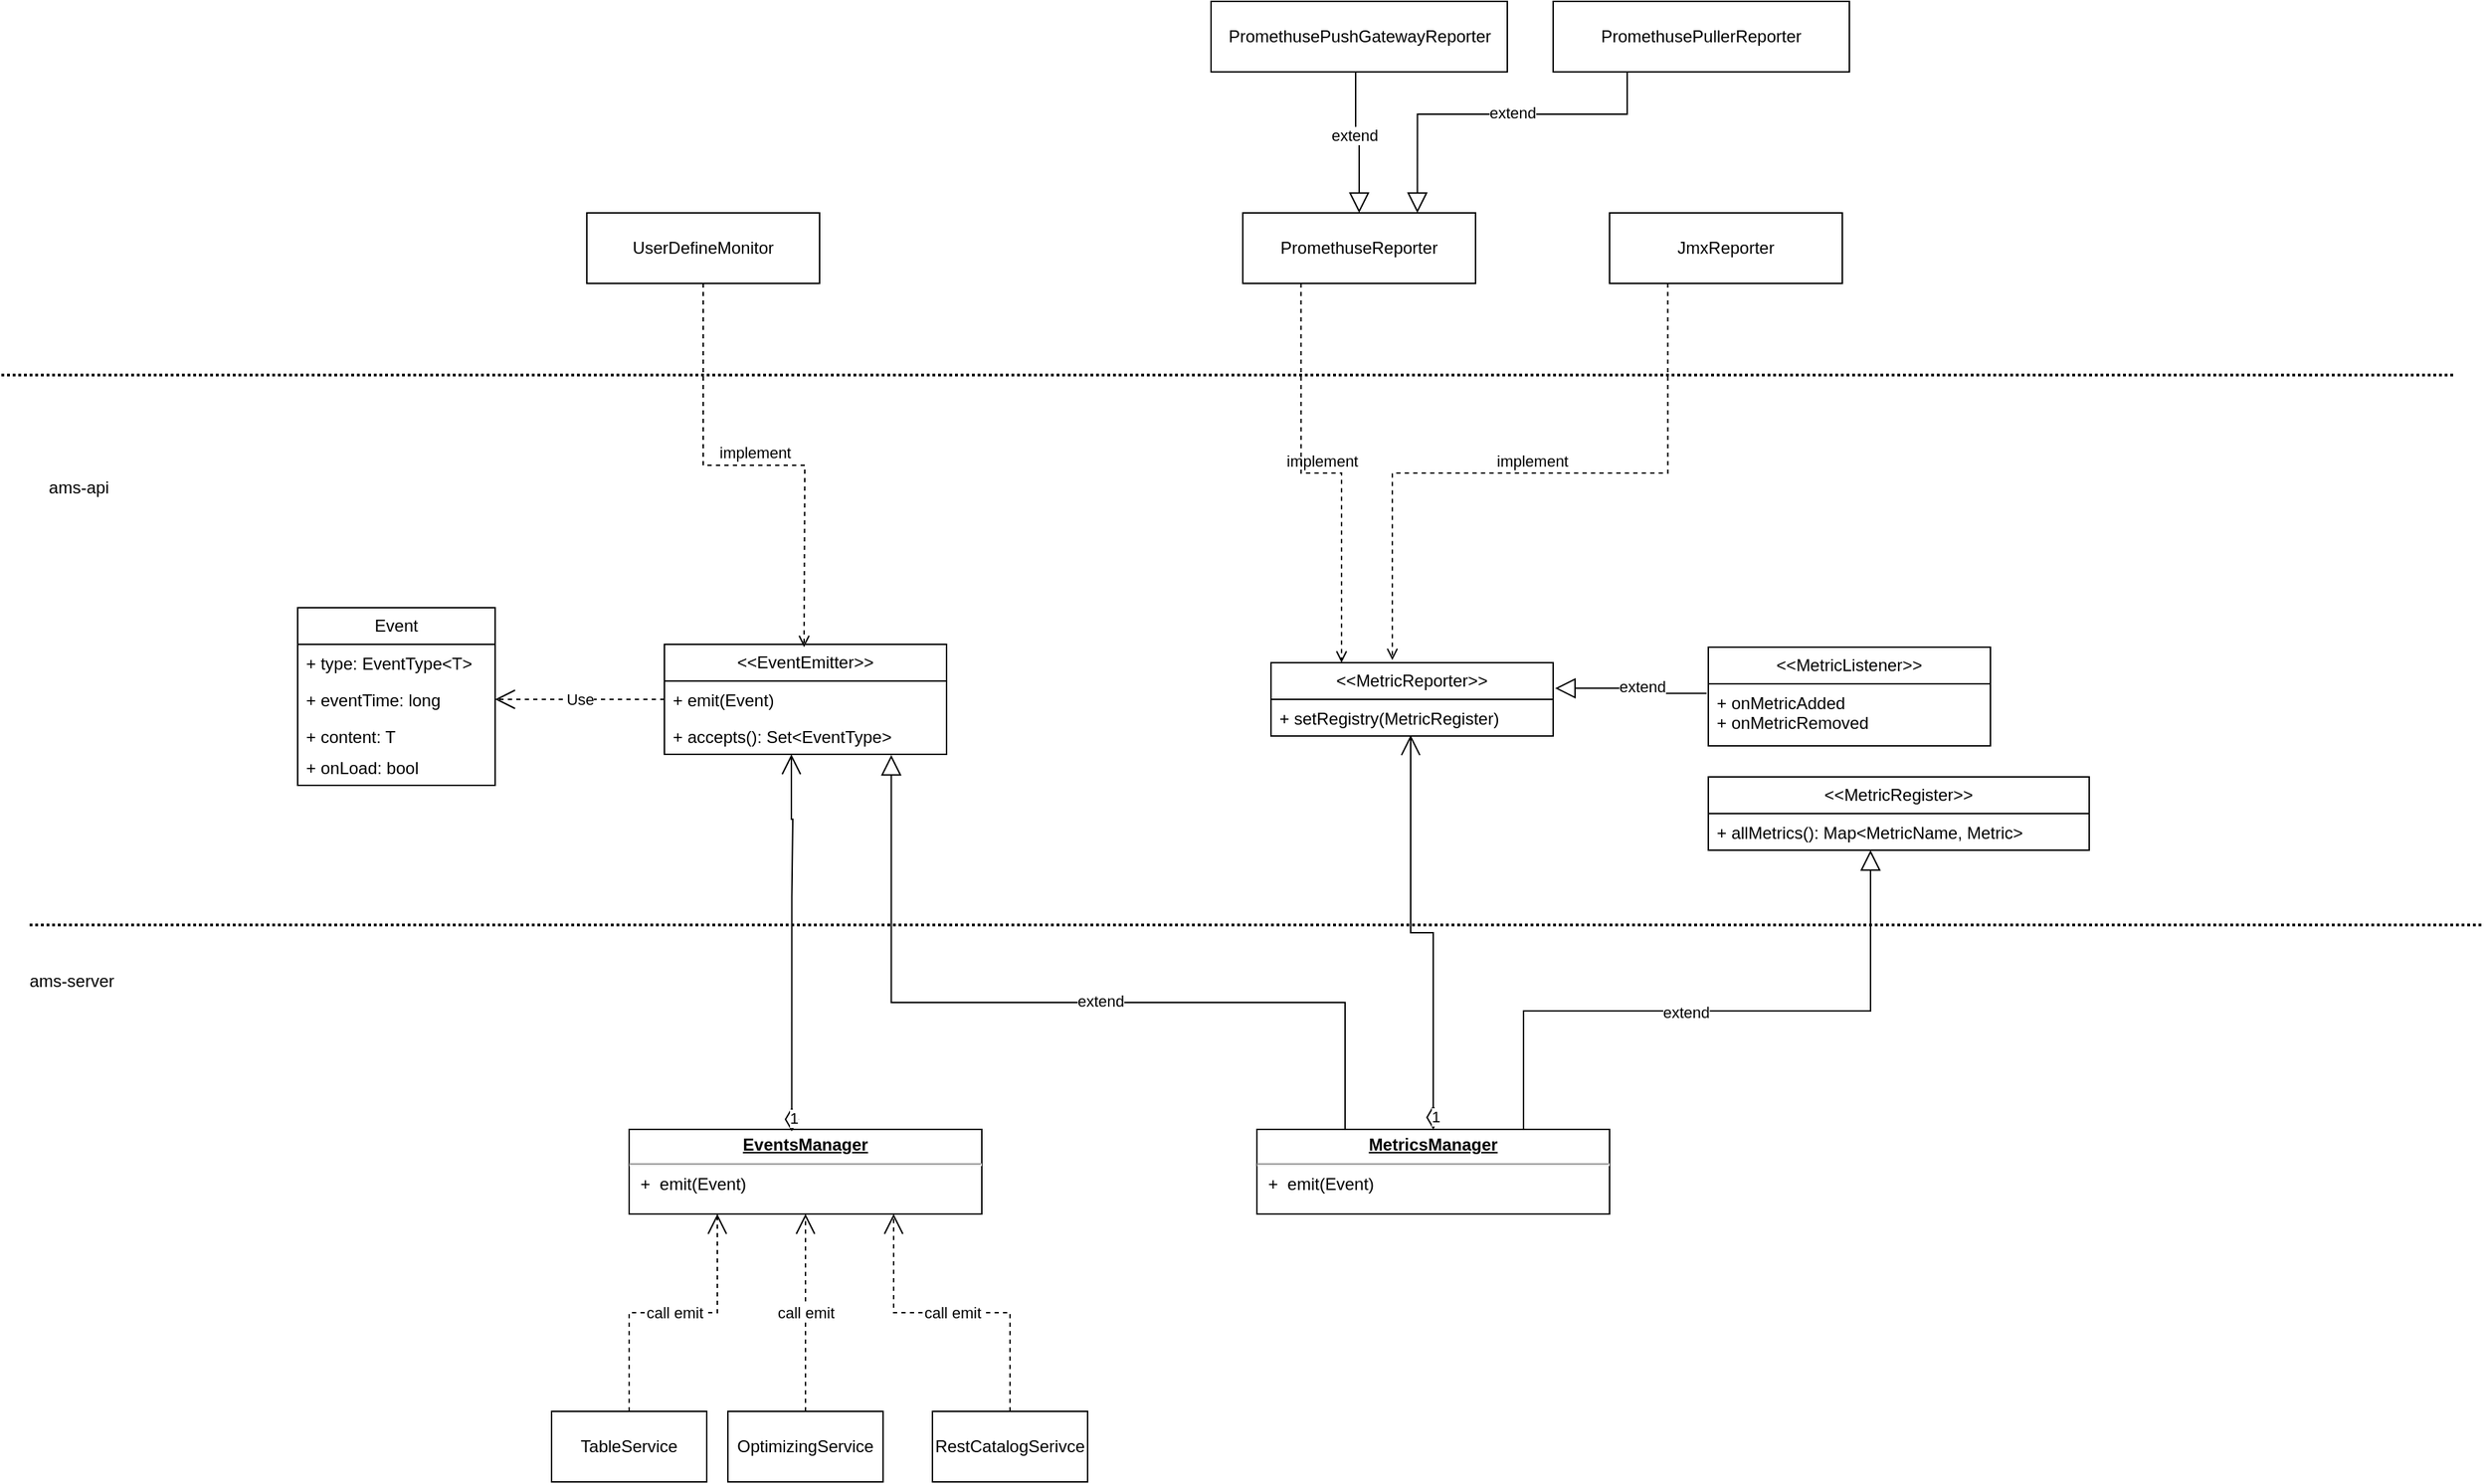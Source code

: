 <mxfile version="22.1.8" type="github">
  <diagram name="Page-1" id="dFF4M64A5ws5YmlLjQyo">
    <mxGraphModel dx="2471" dy="2591" grid="1" gridSize="10" guides="1" tooltips="1" connect="1" arrows="1" fold="1" page="1" pageScale="1" pageWidth="850" pageHeight="1100" math="0" shadow="0">
      <root>
        <mxCell id="0" />
        <mxCell id="1" parent="0" />
        <mxCell id="-RGTKrFMKHfCSk2mU1Sa-1" value="" style="line;strokeWidth=2;html=1;dashed=1;dashPattern=1 1;" vertex="1" parent="1">
          <mxGeometry x="10" y="-20" width="1740" height="10" as="geometry" />
        </mxCell>
        <mxCell id="-RGTKrFMKHfCSk2mU1Sa-2" value="ams-api" style="text;html=1;strokeColor=none;fillColor=none;align=center;verticalAlign=middle;whiteSpace=wrap;rounded=0;" vertex="1" parent="1">
          <mxGeometry x="20" y="50" width="90" height="30" as="geometry" />
        </mxCell>
        <mxCell id="-RGTKrFMKHfCSk2mU1Sa-4" value="ams-server" style="text;html=1;strokeColor=none;fillColor=none;align=center;verticalAlign=middle;whiteSpace=wrap;rounded=0;" vertex="1" parent="1">
          <mxGeometry x="10" y="400" width="100" height="30" as="geometry" />
        </mxCell>
        <mxCell id="-RGTKrFMKHfCSk2mU1Sa-11" value="Event" style="swimlane;fontStyle=0;childLayout=stackLayout;horizontal=1;startSize=26;fillColor=none;horizontalStack=0;resizeParent=1;resizeParentMax=0;resizeLast=0;collapsible=1;marginBottom=0;whiteSpace=wrap;html=1;" vertex="1" parent="1">
          <mxGeometry x="220" y="150" width="140" height="126" as="geometry" />
        </mxCell>
        <mxCell id="-RGTKrFMKHfCSk2mU1Sa-12" value="+ type: EventType&amp;lt;T&amp;gt;" style="text;strokeColor=none;fillColor=none;align=left;verticalAlign=top;spacingLeft=4;spacingRight=4;overflow=hidden;rotatable=0;points=[[0,0.5],[1,0.5]];portConstraint=eastwest;whiteSpace=wrap;html=1;" vertex="1" parent="-RGTKrFMKHfCSk2mU1Sa-11">
          <mxGeometry y="26" width="140" height="26" as="geometry" />
        </mxCell>
        <mxCell id="-RGTKrFMKHfCSk2mU1Sa-13" value="+ eventTime: long" style="text;strokeColor=none;fillColor=none;align=left;verticalAlign=top;spacingLeft=4;spacingRight=4;overflow=hidden;rotatable=0;points=[[0,0.5],[1,0.5]];portConstraint=eastwest;whiteSpace=wrap;html=1;" vertex="1" parent="-RGTKrFMKHfCSk2mU1Sa-11">
          <mxGeometry y="52" width="140" height="26" as="geometry" />
        </mxCell>
        <mxCell id="-RGTKrFMKHfCSk2mU1Sa-14" value="+ content: T" style="text;strokeColor=none;fillColor=none;align=left;verticalAlign=top;spacingLeft=4;spacingRight=4;overflow=hidden;rotatable=0;points=[[0,0.5],[1,0.5]];portConstraint=eastwest;whiteSpace=wrap;html=1;" vertex="1" parent="-RGTKrFMKHfCSk2mU1Sa-11">
          <mxGeometry y="78" width="140" height="22" as="geometry" />
        </mxCell>
        <mxCell id="-RGTKrFMKHfCSk2mU1Sa-16" value="+ onLoad: bool" style="text;strokeColor=none;fillColor=none;align=left;verticalAlign=top;spacingLeft=4;spacingRight=4;overflow=hidden;rotatable=0;points=[[0,0.5],[1,0.5]];portConstraint=eastwest;whiteSpace=wrap;html=1;" vertex="1" parent="-RGTKrFMKHfCSk2mU1Sa-11">
          <mxGeometry y="100" width="140" height="26" as="geometry" />
        </mxCell>
        <mxCell id="-RGTKrFMKHfCSk2mU1Sa-17" value="&amp;lt;&amp;lt;EventEmitter&amp;gt;&amp;gt;" style="swimlane;fontStyle=0;childLayout=stackLayout;horizontal=1;startSize=26;fillColor=none;horizontalStack=0;resizeParent=1;resizeParentMax=0;resizeLast=0;collapsible=1;marginBottom=0;whiteSpace=wrap;html=1;" vertex="1" parent="1">
          <mxGeometry x="480" y="176" width="200" height="78" as="geometry" />
        </mxCell>
        <mxCell id="-RGTKrFMKHfCSk2mU1Sa-18" value="+ emit(Event)" style="text;strokeColor=none;fillColor=none;align=left;verticalAlign=top;spacingLeft=4;spacingRight=4;overflow=hidden;rotatable=0;points=[[0,0.5],[1,0.5]];portConstraint=eastwest;whiteSpace=wrap;html=1;" vertex="1" parent="-RGTKrFMKHfCSk2mU1Sa-17">
          <mxGeometry y="26" width="200" height="26" as="geometry" />
        </mxCell>
        <mxCell id="-RGTKrFMKHfCSk2mU1Sa-19" value="+ accepts(): Set&amp;lt;EventType&amp;gt;" style="text;strokeColor=none;fillColor=none;align=left;verticalAlign=top;spacingLeft=4;spacingRight=4;overflow=hidden;rotatable=0;points=[[0,0.5,0,0,0],[1,0.5,0,0,0]];portConstraint=eastwest;whiteSpace=wrap;html=1;" vertex="1" parent="-RGTKrFMKHfCSk2mU1Sa-17">
          <mxGeometry y="52" width="200" height="26" as="geometry" />
        </mxCell>
        <mxCell id="-RGTKrFMKHfCSk2mU1Sa-23" value="Use" style="endArrow=open;endSize=12;dashed=1;html=1;rounded=0;edgeStyle=orthogonalEdgeStyle;exitX=0;exitY=0.5;exitDx=0;exitDy=0;" edge="1" parent="1" source="-RGTKrFMKHfCSk2mU1Sa-18" target="-RGTKrFMKHfCSk2mU1Sa-13">
          <mxGeometry width="160" relative="1" as="geometry">
            <mxPoint x="480" y="290" as="sourcePoint" />
            <mxPoint x="640" y="290" as="targetPoint" />
          </mxGeometry>
        </mxCell>
        <mxCell id="-RGTKrFMKHfCSk2mU1Sa-24" value="&lt;p style=&quot;margin:0px;margin-top:4px;text-align:center;text-decoration:underline;&quot;&gt;&lt;b&gt;EventsManager&lt;/b&gt;&lt;/p&gt;&lt;hr&gt;&lt;p style=&quot;margin:0px;margin-left:8px;&quot;&gt;+&amp;nbsp; emit(Event)&lt;/p&gt;" style="verticalAlign=top;align=left;overflow=fill;fontSize=12;fontFamily=Helvetica;html=1;whiteSpace=wrap;" vertex="1" parent="1">
          <mxGeometry x="455" y="520" width="250" height="60" as="geometry" />
        </mxCell>
        <mxCell id="-RGTKrFMKHfCSk2mU1Sa-26" value="TableService" style="html=1;whiteSpace=wrap;" vertex="1" parent="1">
          <mxGeometry x="400" y="720" width="110" height="50" as="geometry" />
        </mxCell>
        <mxCell id="-RGTKrFMKHfCSk2mU1Sa-27" value="OptimizingService" style="html=1;whiteSpace=wrap;" vertex="1" parent="1">
          <mxGeometry x="525" y="720" width="110" height="50" as="geometry" />
        </mxCell>
        <mxCell id="-RGTKrFMKHfCSk2mU1Sa-28" value="RestCatalogSerivce" style="html=1;whiteSpace=wrap;" vertex="1" parent="1">
          <mxGeometry x="670" y="720" width="110" height="50" as="geometry" />
        </mxCell>
        <mxCell id="-RGTKrFMKHfCSk2mU1Sa-32" value="call emit" style="endArrow=open;endSize=12;dashed=1;html=1;rounded=0;edgeStyle=orthogonalEdgeStyle;exitX=0.5;exitY=0;exitDx=0;exitDy=0;entryX=0.25;entryY=1;entryDx=0;entryDy=0;" edge="1" parent="1" source="-RGTKrFMKHfCSk2mU1Sa-26" target="-RGTKrFMKHfCSk2mU1Sa-24">
          <mxGeometry width="160" relative="1" as="geometry">
            <mxPoint x="380" y="700" as="sourcePoint" />
            <mxPoint x="260" y="700" as="targetPoint" />
          </mxGeometry>
        </mxCell>
        <mxCell id="-RGTKrFMKHfCSk2mU1Sa-33" value="call emit" style="endArrow=open;endSize=12;dashed=1;html=1;rounded=0;edgeStyle=orthogonalEdgeStyle;exitX=0.5;exitY=0;exitDx=0;exitDy=0;entryX=0.5;entryY=1;entryDx=0;entryDy=0;" edge="1" parent="1" source="-RGTKrFMKHfCSk2mU1Sa-27" target="-RGTKrFMKHfCSk2mU1Sa-24">
          <mxGeometry width="160" relative="1" as="geometry">
            <mxPoint x="440" y="710" as="sourcePoint" />
            <mxPoint x="573" y="570" as="targetPoint" />
          </mxGeometry>
        </mxCell>
        <mxCell id="-RGTKrFMKHfCSk2mU1Sa-34" value="call emit" style="endArrow=open;endSize=12;dashed=1;html=1;rounded=0;edgeStyle=orthogonalEdgeStyle;exitX=0.5;exitY=0;exitDx=0;exitDy=0;entryX=0.75;entryY=1;entryDx=0;entryDy=0;" edge="1" parent="1" source="-RGTKrFMKHfCSk2mU1Sa-28" target="-RGTKrFMKHfCSk2mU1Sa-24">
          <mxGeometry width="160" relative="1" as="geometry">
            <mxPoint x="730" y="710" as="sourcePoint" />
            <mxPoint x="793" y="570" as="targetPoint" />
          </mxGeometry>
        </mxCell>
        <mxCell id="-RGTKrFMKHfCSk2mU1Sa-36" value="&amp;lt;&amp;lt;MetricReporter&amp;gt;&amp;gt;" style="swimlane;fontStyle=0;childLayout=stackLayout;horizontal=1;startSize=26;fillColor=none;horizontalStack=0;resizeParent=1;resizeParentMax=0;resizeLast=0;collapsible=1;marginBottom=0;whiteSpace=wrap;html=1;" vertex="1" parent="1">
          <mxGeometry x="910" y="189" width="200" height="52" as="geometry" />
        </mxCell>
        <mxCell id="-RGTKrFMKHfCSk2mU1Sa-37" value="+ setRegistry(MetricRegister)" style="text;strokeColor=none;fillColor=none;align=left;verticalAlign=top;spacingLeft=4;spacingRight=4;overflow=hidden;rotatable=0;points=[[0,0.5],[1,0.5]];portConstraint=eastwest;whiteSpace=wrap;html=1;" vertex="1" parent="-RGTKrFMKHfCSk2mU1Sa-36">
          <mxGeometry y="26" width="200" height="26" as="geometry" />
        </mxCell>
        <mxCell id="-RGTKrFMKHfCSk2mU1Sa-39" value="&amp;lt;&amp;lt;MetricRegister&amp;gt;&amp;gt;" style="swimlane;fontStyle=0;childLayout=stackLayout;horizontal=1;startSize=26;fillColor=none;horizontalStack=0;resizeParent=1;resizeParentMax=0;resizeLast=0;collapsible=1;marginBottom=0;whiteSpace=wrap;html=1;" vertex="1" parent="1">
          <mxGeometry x="1220" y="270" width="270" height="52" as="geometry" />
        </mxCell>
        <mxCell id="-RGTKrFMKHfCSk2mU1Sa-40" value="+ allMetrics(): Map&amp;lt;MetricName, Metric&amp;gt;" style="text;strokeColor=none;fillColor=none;align=left;verticalAlign=top;spacingLeft=4;spacingRight=4;overflow=hidden;rotatable=0;points=[[0,0.5],[1,0.5]];portConstraint=eastwest;whiteSpace=wrap;html=1;" vertex="1" parent="-RGTKrFMKHfCSk2mU1Sa-39">
          <mxGeometry y="26" width="270" height="26" as="geometry" />
        </mxCell>
        <mxCell id="-RGTKrFMKHfCSk2mU1Sa-41" value="&lt;p style=&quot;margin:0px;margin-top:4px;text-align:center;text-decoration:underline;&quot;&gt;&lt;b&gt;MetricsManager&lt;/b&gt;&lt;/p&gt;&lt;hr&gt;&lt;p style=&quot;margin:0px;margin-left:8px;&quot;&gt;+&amp;nbsp; emit(Event)&lt;/p&gt;" style="verticalAlign=top;align=left;overflow=fill;fontSize=12;fontFamily=Helvetica;html=1;whiteSpace=wrap;" vertex="1" parent="1">
          <mxGeometry x="900" y="520" width="250" height="60" as="geometry" />
        </mxCell>
        <mxCell id="-RGTKrFMKHfCSk2mU1Sa-42" value="" style="endArrow=block;endFill=0;endSize=12;html=1;rounded=0;edgeStyle=orthogonalEdgeStyle;entryX=0.804;entryY=1.019;entryDx=0;entryDy=0;entryPerimeter=0;exitX=0.25;exitY=0;exitDx=0;exitDy=0;" edge="1" parent="1" source="-RGTKrFMKHfCSk2mU1Sa-41" target="-RGTKrFMKHfCSk2mU1Sa-19">
          <mxGeometry width="160" relative="1" as="geometry">
            <mxPoint x="1030" y="490" as="sourcePoint" />
            <mxPoint x="630" y="260" as="targetPoint" />
            <Array as="points">
              <mxPoint x="963" y="430" />
              <mxPoint x="641" y="430" />
            </Array>
          </mxGeometry>
        </mxCell>
        <mxCell id="-RGTKrFMKHfCSk2mU1Sa-43" value="extend" style="edgeLabel;html=1;align=center;verticalAlign=middle;resizable=0;points=[];" vertex="1" connectable="0" parent="-RGTKrFMKHfCSk2mU1Sa-42">
          <mxGeometry x="-0.103" y="-1" relative="1" as="geometry">
            <mxPoint as="offset" />
          </mxGeometry>
        </mxCell>
        <mxCell id="-RGTKrFMKHfCSk2mU1Sa-45" value="" style="endArrow=block;endFill=0;endSize=12;html=1;rounded=0;edgeStyle=orthogonalEdgeStyle;" edge="1" parent="1" source="-RGTKrFMKHfCSk2mU1Sa-41" target="-RGTKrFMKHfCSk2mU1Sa-40">
          <mxGeometry width="160" relative="1" as="geometry">
            <mxPoint x="1089" y="526" as="sourcePoint" />
            <mxPoint x="1455" y="240" as="targetPoint" />
            <Array as="points">
              <mxPoint x="1089" y="436" />
              <mxPoint x="1335" y="436" />
            </Array>
          </mxGeometry>
        </mxCell>
        <mxCell id="-RGTKrFMKHfCSk2mU1Sa-46" value="extend" style="edgeLabel;html=1;align=center;verticalAlign=middle;resizable=0;points=[];" vertex="1" connectable="0" parent="-RGTKrFMKHfCSk2mU1Sa-45">
          <mxGeometry x="-0.103" y="-1" relative="1" as="geometry">
            <mxPoint as="offset" />
          </mxGeometry>
        </mxCell>
        <mxCell id="-RGTKrFMKHfCSk2mU1Sa-54" value="&amp;lt;&amp;lt;MetricListener&amp;gt;&amp;gt;" style="swimlane;fontStyle=0;childLayout=stackLayout;horizontal=1;startSize=26;fillColor=none;horizontalStack=0;resizeParent=1;resizeParentMax=0;resizeLast=0;collapsible=1;marginBottom=0;whiteSpace=wrap;html=1;" vertex="1" parent="1">
          <mxGeometry x="1220" y="178" width="200" height="70" as="geometry" />
        </mxCell>
        <mxCell id="-RGTKrFMKHfCSk2mU1Sa-55" value="+ onMetricAdded&lt;br&gt;+ onMetricRemoved" style="text;strokeColor=none;fillColor=none;align=left;verticalAlign=top;spacingLeft=4;spacingRight=4;overflow=hidden;rotatable=0;points=[[0,0.5],[1,0.5]];portConstraint=eastwest;whiteSpace=wrap;html=1;" vertex="1" parent="-RGTKrFMKHfCSk2mU1Sa-54">
          <mxGeometry y="26" width="200" height="44" as="geometry" />
        </mxCell>
        <mxCell id="-RGTKrFMKHfCSk2mU1Sa-58" value="" style="endArrow=block;endFill=0;endSize=12;html=1;rounded=0;edgeStyle=orthogonalEdgeStyle;entryX=1.007;entryY=0.349;entryDx=0;entryDy=0;entryPerimeter=0;exitX=-0.006;exitY=0.154;exitDx=0;exitDy=0;exitPerimeter=0;" edge="1" parent="1" source="-RGTKrFMKHfCSk2mU1Sa-55" target="-RGTKrFMKHfCSk2mU1Sa-36">
          <mxGeometry width="160" relative="1" as="geometry">
            <mxPoint x="1180" y="176" as="sourcePoint" />
            <mxPoint x="1546" y="-105" as="targetPoint" />
            <Array as="points">
              <mxPoint x="1174" y="207" />
            </Array>
          </mxGeometry>
        </mxCell>
        <mxCell id="-RGTKrFMKHfCSk2mU1Sa-59" value="extend" style="edgeLabel;html=1;align=center;verticalAlign=middle;resizable=0;points=[];" vertex="1" connectable="0" parent="-RGTKrFMKHfCSk2mU1Sa-58">
          <mxGeometry x="-0.103" y="-1" relative="1" as="geometry">
            <mxPoint as="offset" />
          </mxGeometry>
        </mxCell>
        <mxCell id="-RGTKrFMKHfCSk2mU1Sa-60" value="1" style="endArrow=open;html=1;endSize=12;startArrow=diamondThin;startSize=14;startFill=0;edgeStyle=orthogonalEdgeStyle;align=left;verticalAlign=bottom;rounded=0;exitX=0.5;exitY=0;exitDx=0;exitDy=0;entryX=0.495;entryY=0.978;entryDx=0;entryDy=0;entryPerimeter=0;" edge="1" parent="1" source="-RGTKrFMKHfCSk2mU1Sa-41" target="-RGTKrFMKHfCSk2mU1Sa-37">
          <mxGeometry x="-1" y="3" relative="1" as="geometry">
            <mxPoint x="1040" y="300" as="sourcePoint" />
            <mxPoint x="1200" y="300" as="targetPoint" />
          </mxGeometry>
        </mxCell>
        <mxCell id="-RGTKrFMKHfCSk2mU1Sa-61" value="1" style="endArrow=open;html=1;endSize=12;startArrow=diamondThin;startSize=14;startFill=0;edgeStyle=orthogonalEdgeStyle;align=left;verticalAlign=bottom;rounded=0;exitX=0.461;exitY=0.022;exitDx=0;exitDy=0;exitPerimeter=0;" edge="1" parent="1" source="-RGTKrFMKHfCSk2mU1Sa-24">
          <mxGeometry x="-1" y="3" relative="1" as="geometry">
            <mxPoint x="570" y="494" as="sourcePoint" />
            <mxPoint x="570" y="254" as="targetPoint" />
            <Array as="points">
              <mxPoint x="570" y="355" />
              <mxPoint x="571" y="355" />
              <mxPoint x="571" y="300" />
              <mxPoint x="570" y="300" />
            </Array>
          </mxGeometry>
        </mxCell>
        <mxCell id="-RGTKrFMKHfCSk2mU1Sa-62" value="" style="line;strokeWidth=2;html=1;dashed=1;dashPattern=1 1;" vertex="1" parent="1">
          <mxGeometry x="30" y="370" width="1740" height="10" as="geometry" />
        </mxCell>
        <mxCell id="-RGTKrFMKHfCSk2mU1Sa-63" value="UserDefineMonitor" style="html=1;whiteSpace=wrap;" vertex="1" parent="1">
          <mxGeometry x="425" y="-130" width="165" height="50" as="geometry" />
        </mxCell>
        <mxCell id="-RGTKrFMKHfCSk2mU1Sa-65" value="PromethuseReporter" style="html=1;whiteSpace=wrap;" vertex="1" parent="1">
          <mxGeometry x="890" y="-130" width="165" height="50" as="geometry" />
        </mxCell>
        <mxCell id="-RGTKrFMKHfCSk2mU1Sa-66" value="JmxReporter" style="html=1;whiteSpace=wrap;" vertex="1" parent="1">
          <mxGeometry x="1150" y="-130" width="165" height="50" as="geometry" />
        </mxCell>
        <mxCell id="-RGTKrFMKHfCSk2mU1Sa-68" value="implement" style="html=1;verticalAlign=bottom;labelBackgroundColor=none;endArrow=open;endFill=0;dashed=1;rounded=0;edgeStyle=orthogonalEdgeStyle;entryX=0.25;entryY=0;entryDx=0;entryDy=0;exitX=0.25;exitY=1;exitDx=0;exitDy=0;" edge="1" parent="1" source="-RGTKrFMKHfCSk2mU1Sa-65" target="-RGTKrFMKHfCSk2mU1Sa-36">
          <mxGeometry width="160" relative="1" as="geometry">
            <mxPoint x="810" y="-240" as="sourcePoint" />
            <mxPoint x="970" y="-240" as="targetPoint" />
          </mxGeometry>
        </mxCell>
        <mxCell id="-RGTKrFMKHfCSk2mU1Sa-69" value="implement" style="html=1;verticalAlign=bottom;labelBackgroundColor=none;endArrow=open;endFill=0;dashed=1;rounded=0;edgeStyle=orthogonalEdgeStyle;exitX=0.25;exitY=1;exitDx=0;exitDy=0;entryX=0.43;entryY=-0.035;entryDx=0;entryDy=0;entryPerimeter=0;" edge="1" parent="1" source="-RGTKrFMKHfCSk2mU1Sa-66" target="-RGTKrFMKHfCSk2mU1Sa-36">
          <mxGeometry width="160" relative="1" as="geometry">
            <mxPoint x="941" y="-70" as="sourcePoint" />
            <mxPoint x="970" y="180" as="targetPoint" />
          </mxGeometry>
        </mxCell>
        <mxCell id="-RGTKrFMKHfCSk2mU1Sa-70" value="PromethusePushGatewayReporter" style="html=1;whiteSpace=wrap;" vertex="1" parent="1">
          <mxGeometry x="867.5" y="-280" width="210" height="50" as="geometry" />
        </mxCell>
        <mxCell id="-RGTKrFMKHfCSk2mU1Sa-71" value="PromethusePullerReporter" style="html=1;whiteSpace=wrap;" vertex="1" parent="1">
          <mxGeometry x="1110" y="-280" width="210" height="50" as="geometry" />
        </mxCell>
        <mxCell id="-RGTKrFMKHfCSk2mU1Sa-72" value="" style="endArrow=block;endFill=0;endSize=12;html=1;rounded=0;edgeStyle=orthogonalEdgeStyle;entryX=0.5;entryY=0;entryDx=0;entryDy=0;exitX=0.5;exitY=1;exitDx=0;exitDy=0;" edge="1" parent="1" source="-RGTKrFMKHfCSk2mU1Sa-70" target="-RGTKrFMKHfCSk2mU1Sa-65">
          <mxGeometry width="160" relative="1" as="geometry">
            <mxPoint x="1079" y="-176" as="sourcePoint" />
            <mxPoint x="971" y="-180" as="targetPoint" />
            <Array as="points">
              <mxPoint x="970" y="-230" />
              <mxPoint x="970" y="-180" />
              <mxPoint x="972" y="-180" />
            </Array>
          </mxGeometry>
        </mxCell>
        <mxCell id="-RGTKrFMKHfCSk2mU1Sa-73" value="extend" style="edgeLabel;html=1;align=center;verticalAlign=middle;resizable=0;points=[];" vertex="1" connectable="0" parent="-RGTKrFMKHfCSk2mU1Sa-72">
          <mxGeometry x="-0.103" y="-1" relative="1" as="geometry">
            <mxPoint as="offset" />
          </mxGeometry>
        </mxCell>
        <mxCell id="-RGTKrFMKHfCSk2mU1Sa-74" value="" style="endArrow=block;endFill=0;endSize=12;html=1;rounded=0;edgeStyle=orthogonalEdgeStyle;exitX=0.25;exitY=1;exitDx=0;exitDy=0;entryX=0.75;entryY=0;entryDx=0;entryDy=0;" edge="1" parent="1" source="-RGTKrFMKHfCSk2mU1Sa-71" target="-RGTKrFMKHfCSk2mU1Sa-65">
          <mxGeometry width="160" relative="1" as="geometry">
            <mxPoint x="1122.95" y="-190.05" as="sourcePoint" />
            <mxPoint x="1122.95" y="-90.05" as="targetPoint" />
            <Array as="points">
              <mxPoint x="1163" y="-200" />
              <mxPoint x="1014" y="-200" />
            </Array>
          </mxGeometry>
        </mxCell>
        <mxCell id="-RGTKrFMKHfCSk2mU1Sa-75" value="extend" style="edgeLabel;html=1;align=center;verticalAlign=middle;resizable=0;points=[];" vertex="1" connectable="0" parent="-RGTKrFMKHfCSk2mU1Sa-74">
          <mxGeometry x="-0.103" y="-1" relative="1" as="geometry">
            <mxPoint as="offset" />
          </mxGeometry>
        </mxCell>
        <mxCell id="-RGTKrFMKHfCSk2mU1Sa-76" value="implement" style="html=1;verticalAlign=bottom;labelBackgroundColor=none;endArrow=open;endFill=0;dashed=1;rounded=0;edgeStyle=orthogonalEdgeStyle;entryX=0.25;entryY=0;entryDx=0;entryDy=0;exitX=0.5;exitY=1;exitDx=0;exitDy=0;" edge="1" parent="1" source="-RGTKrFMKHfCSk2mU1Sa-63">
          <mxGeometry width="160" relative="1" as="geometry">
            <mxPoint x="550" y="-91" as="sourcePoint" />
            <mxPoint x="579" y="178" as="targetPoint" />
          </mxGeometry>
        </mxCell>
      </root>
    </mxGraphModel>
  </diagram>
</mxfile>
